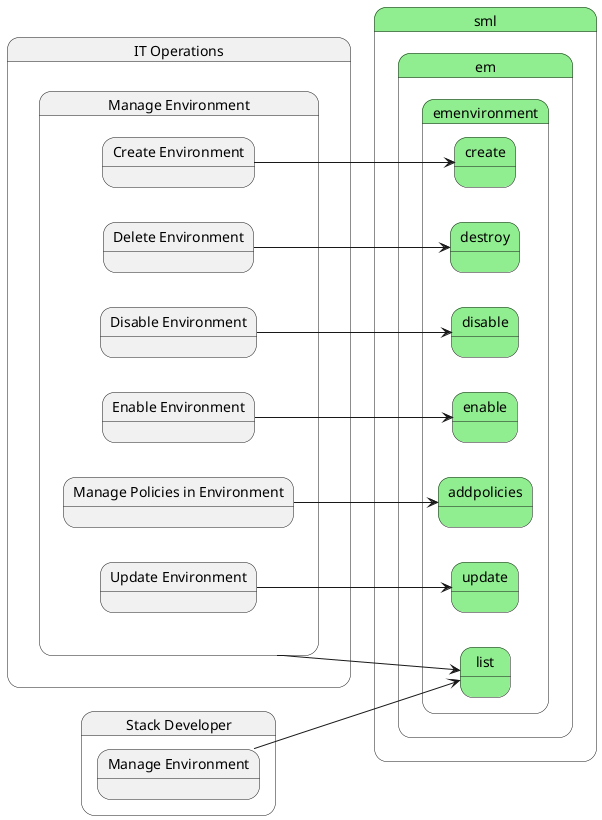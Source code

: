 @startuml
left to right direction



state "IT Operations" as ITOperations {
    state "Manage Environment" as ITOperationsManageEnvironment {
    }
}
state "sml" as sml #lightgreen {
state "em" as smlem #lightgreen {
state "environment" as smlemenvironment #lightgreen {
state "list" as smlemenvironmentlist #lightgreen {
}
}
}
}

ITOperationsManageEnvironment --> smlemenvironmentlist

state "Stack Developer" as StackDeveloper {
    state "Manage Environment" as StackDeveloperManageEnvironment {
    }
}
state "sml" as sml #lightgreen {
state "em" as smlem #lightgreen {
state "environment" as smlemenvironment #lightgreen {
state "list" as smlemenvironmentlist #lightgreen {
}
}
}
}

StackDeveloperManageEnvironment --> smlemenvironmentlist


    state "IT Operations" as ITOperations {
        state "Manage Environment" as ITOperationsManageEnvironment {
            state "Create Environment" as ITOperationsManageEnvironmentCreateEnvironment {
            }
        }
    }
    state "sml" as sml #lightgreen {
state "emenvironment" as smlemenvironment #lightgreen {
state "create" as smlemenvironmentcreate #lightgreen {
}
}
}

    ITOperationsManageEnvironmentCreateEnvironment --> smlemenvironmentcreate
    
 
    state "IT Operations" as ITOperations {
        state "Manage Environment" as ITOperationsManageEnvironment {
            state "Delete Environment" as ITOperationsManageEnvironmentDeleteEnvironment {
            }
        }
    }
    state "sml" as sml #lightgreen {
state "emenvironment" as smlemenvironment #lightgreen {
state "destroy" as smlemenvironmentdestroy #lightgreen {
}
}
}

    ITOperationsManageEnvironmentDeleteEnvironment --> smlemenvironmentdestroy
    
 
    state "IT Operations" as ITOperations {
        state "Manage Environment" as ITOperationsManageEnvironment {
            state "Disable Environment" as ITOperationsManageEnvironmentDisableEnvironment {
            }
        }
    }
    state "sml" as sml #lightgreen {
state "emenvironment" as smlemenvironment #lightgreen {
state "disable" as smlemenvironmentdisable #lightgreen {
}
}
}

    ITOperationsManageEnvironmentDisableEnvironment --> smlemenvironmentdisable
    
 
    state "IT Operations" as ITOperations {
        state "Manage Environment" as ITOperationsManageEnvironment {
            state "Enable Environment" as ITOperationsManageEnvironmentEnableEnvironment {
            }
        }
    }
    state "sml" as sml #lightgreen {
state "emenvironment" as smlemenvironment #lightgreen {
state "enable" as smlemenvironmentenable #lightgreen {
}
}
}

    ITOperationsManageEnvironmentEnableEnvironment --> smlemenvironmentenable
    
 
    state "IT Operations" as ITOperations {
        state "Manage Environment" as ITOperationsManageEnvironment {
            state "Manage Policies in Environment" as ITOperationsManageEnvironmentManagePoliciesinEnvironment {
            }
        }
    }
    state "sml" as sml #lightgreen {
state "emenvironment" as smlemenvironment #lightgreen {
state "addpolicies" as smlemenvironmentaddpolicies #lightgreen {
}
}
}

    ITOperationsManageEnvironmentManagePoliciesinEnvironment --> smlemenvironmentaddpolicies
    
 
    state "IT Operations" as ITOperations {
        state "Manage Environment" as ITOperationsManageEnvironment {
            state "Update Environment" as ITOperationsManageEnvironmentUpdateEnvironment {
            }
        }
    }
    state "sml" as sml #lightgreen {
state "emenvironment" as smlemenvironment #lightgreen {
state "update" as smlemenvironmentupdate #lightgreen {
}
}
}

    ITOperationsManageEnvironmentUpdateEnvironment --> smlemenvironmentupdate
    
 
 

@enduml
